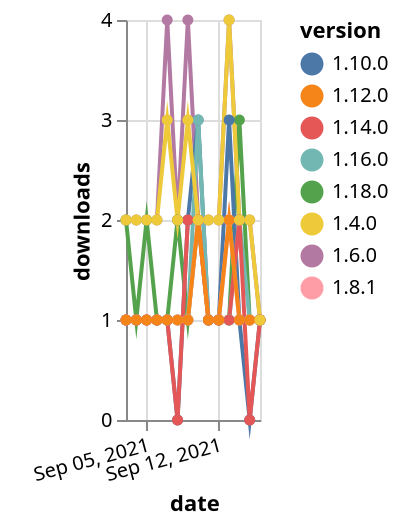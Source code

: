 {"$schema": "https://vega.github.io/schema/vega-lite/v5.json", "description": "A simple bar chart with embedded data.", "data": {"values": [{"date": "2021-09-03", "total": 2483, "delta": 2, "version": "1.6.0"}, {"date": "2021-09-04", "total": 2485, "delta": 2, "version": "1.6.0"}, {"date": "2021-09-05", "total": 2487, "delta": 2, "version": "1.6.0"}, {"date": "2021-09-06", "total": 2489, "delta": 2, "version": "1.6.0"}, {"date": "2021-09-07", "total": 2493, "delta": 4, "version": "1.6.0"}, {"date": "2021-09-08", "total": 2495, "delta": 2, "version": "1.6.0"}, {"date": "2021-09-09", "total": 2499, "delta": 4, "version": "1.6.0"}, {"date": "2021-09-10", "total": 2501, "delta": 2, "version": "1.6.0"}, {"date": "2021-09-11", "total": 2503, "delta": 2, "version": "1.6.0"}, {"date": "2021-09-12", "total": 2505, "delta": 2, "version": "1.6.0"}, {"date": "2021-09-13", "total": 2509, "delta": 4, "version": "1.6.0"}, {"date": "2021-09-14", "total": 2511, "delta": 2, "version": "1.6.0"}, {"date": "2021-09-15", "total": 2513, "delta": 2, "version": "1.6.0"}, {"date": "2021-09-16", "total": 2514, "delta": 1, "version": "1.6.0"}, {"date": "2021-09-03", "total": 121, "delta": 2, "version": "1.18.0"}, {"date": "2021-09-04", "total": 122, "delta": 1, "version": "1.18.0"}, {"date": "2021-09-05", "total": 124, "delta": 2, "version": "1.18.0"}, {"date": "2021-09-06", "total": 125, "delta": 1, "version": "1.18.0"}, {"date": "2021-09-07", "total": 126, "delta": 1, "version": "1.18.0"}, {"date": "2021-09-08", "total": 128, "delta": 2, "version": "1.18.0"}, {"date": "2021-09-09", "total": 129, "delta": 1, "version": "1.18.0"}, {"date": "2021-09-10", "total": 131, "delta": 2, "version": "1.18.0"}, {"date": "2021-09-11", "total": 132, "delta": 1, "version": "1.18.0"}, {"date": "2021-09-12", "total": 133, "delta": 1, "version": "1.18.0"}, {"date": "2021-09-13", "total": 134, "delta": 1, "version": "1.18.0"}, {"date": "2021-09-14", "total": 137, "delta": 3, "version": "1.18.0"}, {"date": "2021-09-15", "total": 138, "delta": 1, "version": "1.18.0"}, {"date": "2021-09-16", "total": 139, "delta": 1, "version": "1.18.0"}, {"date": "2021-09-03", "total": 364, "delta": 1, "version": "1.10.0"}, {"date": "2021-09-04", "total": 365, "delta": 1, "version": "1.10.0"}, {"date": "2021-09-05", "total": 366, "delta": 1, "version": "1.10.0"}, {"date": "2021-09-06", "total": 367, "delta": 1, "version": "1.10.0"}, {"date": "2021-09-07", "total": 368, "delta": 1, "version": "1.10.0"}, {"date": "2021-09-08", "total": 368, "delta": 0, "version": "1.10.0"}, {"date": "2021-09-09", "total": 370, "delta": 2, "version": "1.10.0"}, {"date": "2021-09-10", "total": 373, "delta": 3, "version": "1.10.0"}, {"date": "2021-09-11", "total": 374, "delta": 1, "version": "1.10.0"}, {"date": "2021-09-12", "total": 375, "delta": 1, "version": "1.10.0"}, {"date": "2021-09-13", "total": 378, "delta": 3, "version": "1.10.0"}, {"date": "2021-09-14", "total": 379, "delta": 1, "version": "1.10.0"}, {"date": "2021-09-15", "total": 379, "delta": 0, "version": "1.10.0"}, {"date": "2021-09-16", "total": 380, "delta": 1, "version": "1.10.0"}, {"date": "2021-09-03", "total": 196, "delta": 1, "version": "1.16.0"}, {"date": "2021-09-04", "total": 197, "delta": 1, "version": "1.16.0"}, {"date": "2021-09-05", "total": 198, "delta": 1, "version": "1.16.0"}, {"date": "2021-09-06", "total": 199, "delta": 1, "version": "1.16.0"}, {"date": "2021-09-07", "total": 200, "delta": 1, "version": "1.16.0"}, {"date": "2021-09-08", "total": 201, "delta": 1, "version": "1.16.0"}, {"date": "2021-09-09", "total": 202, "delta": 1, "version": "1.16.0"}, {"date": "2021-09-10", "total": 205, "delta": 3, "version": "1.16.0"}, {"date": "2021-09-11", "total": 206, "delta": 1, "version": "1.16.0"}, {"date": "2021-09-12", "total": 207, "delta": 1, "version": "1.16.0"}, {"date": "2021-09-13", "total": 208, "delta": 1, "version": "1.16.0"}, {"date": "2021-09-14", "total": 210, "delta": 2, "version": "1.16.0"}, {"date": "2021-09-15", "total": 211, "delta": 1, "version": "1.16.0"}, {"date": "2021-09-16", "total": 212, "delta": 1, "version": "1.16.0"}, {"date": "2021-09-03", "total": 239, "delta": 1, "version": "1.8.1"}, {"date": "2021-09-04", "total": 240, "delta": 1, "version": "1.8.1"}, {"date": "2021-09-05", "total": 241, "delta": 1, "version": "1.8.1"}, {"date": "2021-09-06", "total": 242, "delta": 1, "version": "1.8.1"}, {"date": "2021-09-07", "total": 243, "delta": 1, "version": "1.8.1"}, {"date": "2021-09-08", "total": 244, "delta": 1, "version": "1.8.1"}, {"date": "2021-09-09", "total": 245, "delta": 1, "version": "1.8.1"}, {"date": "2021-09-10", "total": 247, "delta": 2, "version": "1.8.1"}, {"date": "2021-09-11", "total": 248, "delta": 1, "version": "1.8.1"}, {"date": "2021-09-12", "total": 249, "delta": 1, "version": "1.8.1"}, {"date": "2021-09-13", "total": 251, "delta": 2, "version": "1.8.1"}, {"date": "2021-09-14", "total": 252, "delta": 1, "version": "1.8.1"}, {"date": "2021-09-15", "total": 253, "delta": 1, "version": "1.8.1"}, {"date": "2021-09-16", "total": 254, "delta": 1, "version": "1.8.1"}, {"date": "2021-09-03", "total": 171, "delta": 1, "version": "1.14.0"}, {"date": "2021-09-04", "total": 172, "delta": 1, "version": "1.14.0"}, {"date": "2021-09-05", "total": 173, "delta": 1, "version": "1.14.0"}, {"date": "2021-09-06", "total": 174, "delta": 1, "version": "1.14.0"}, {"date": "2021-09-07", "total": 175, "delta": 1, "version": "1.14.0"}, {"date": "2021-09-08", "total": 175, "delta": 0, "version": "1.14.0"}, {"date": "2021-09-09", "total": 177, "delta": 2, "version": "1.14.0"}, {"date": "2021-09-10", "total": 179, "delta": 2, "version": "1.14.0"}, {"date": "2021-09-11", "total": 180, "delta": 1, "version": "1.14.0"}, {"date": "2021-09-12", "total": 181, "delta": 1, "version": "1.14.0"}, {"date": "2021-09-13", "total": 182, "delta": 1, "version": "1.14.0"}, {"date": "2021-09-14", "total": 184, "delta": 2, "version": "1.14.0"}, {"date": "2021-09-15", "total": 184, "delta": 0, "version": "1.14.0"}, {"date": "2021-09-16", "total": 185, "delta": 1, "version": "1.14.0"}, {"date": "2021-09-03", "total": 207, "delta": 1, "version": "1.12.0"}, {"date": "2021-09-04", "total": 208, "delta": 1, "version": "1.12.0"}, {"date": "2021-09-05", "total": 209, "delta": 1, "version": "1.12.0"}, {"date": "2021-09-06", "total": 210, "delta": 1, "version": "1.12.0"}, {"date": "2021-09-07", "total": 211, "delta": 1, "version": "1.12.0"}, {"date": "2021-09-08", "total": 212, "delta": 1, "version": "1.12.0"}, {"date": "2021-09-09", "total": 213, "delta": 1, "version": "1.12.0"}, {"date": "2021-09-10", "total": 215, "delta": 2, "version": "1.12.0"}, {"date": "2021-09-11", "total": 216, "delta": 1, "version": "1.12.0"}, {"date": "2021-09-12", "total": 217, "delta": 1, "version": "1.12.0"}, {"date": "2021-09-13", "total": 219, "delta": 2, "version": "1.12.0"}, {"date": "2021-09-14", "total": 220, "delta": 1, "version": "1.12.0"}, {"date": "2021-09-15", "total": 221, "delta": 1, "version": "1.12.0"}, {"date": "2021-09-16", "total": 222, "delta": 1, "version": "1.12.0"}, {"date": "2021-09-03", "total": 2367, "delta": 2, "version": "1.4.0"}, {"date": "2021-09-04", "total": 2369, "delta": 2, "version": "1.4.0"}, {"date": "2021-09-05", "total": 2371, "delta": 2, "version": "1.4.0"}, {"date": "2021-09-06", "total": 2373, "delta": 2, "version": "1.4.0"}, {"date": "2021-09-07", "total": 2376, "delta": 3, "version": "1.4.0"}, {"date": "2021-09-08", "total": 2378, "delta": 2, "version": "1.4.0"}, {"date": "2021-09-09", "total": 2381, "delta": 3, "version": "1.4.0"}, {"date": "2021-09-10", "total": 2383, "delta": 2, "version": "1.4.0"}, {"date": "2021-09-11", "total": 2385, "delta": 2, "version": "1.4.0"}, {"date": "2021-09-12", "total": 2387, "delta": 2, "version": "1.4.0"}, {"date": "2021-09-13", "total": 2391, "delta": 4, "version": "1.4.0"}, {"date": "2021-09-14", "total": 2393, "delta": 2, "version": "1.4.0"}, {"date": "2021-09-15", "total": 2395, "delta": 2, "version": "1.4.0"}, {"date": "2021-09-16", "total": 2396, "delta": 1, "version": "1.4.0"}]}, "width": "container", "mark": {"type": "line", "point": {"filled": true}}, "encoding": {"x": {"field": "date", "type": "temporal", "timeUnit": "yearmonthdate", "title": "date", "axis": {"labelAngle": -15}}, "y": {"field": "delta", "type": "quantitative", "title": "downloads"}, "color": {"field": "version", "type": "nominal"}, "tooltip": {"field": "delta"}}}